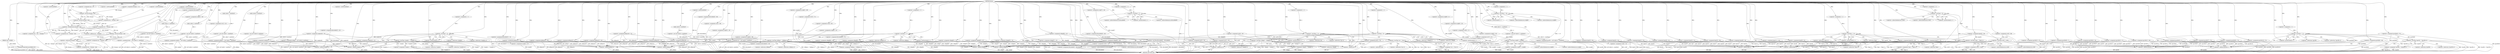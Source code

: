 digraph lhcitn {  
"3320413933268359352" [label = "(METHOD,lhcitn)" ]
"3320413933268360059" [label = "(METHOD_RETURN,void)" ]
"3320413933268359353" [label = "(PARAM,char* bwfmfx)" ]
"3320413933268359356" [label = "(<operator>.assignment,thzuejso = 21)" ]
"3320413933268359362" [label = "(<operator>.assignment,plldqoci = (int*)calloc(7, sizeof(int)))" ]
"3320413933268359364" [label = "(<operator>.cast,(int*)calloc(7, sizeof(int)))" ]
"3320413933268359366" [label = "(calloc,calloc(7, sizeof(int)))" ]
"3320413933268359368" [label = "(<operator>.sizeOf,sizeof(int))" ]
"3320413933268359373" [label = "(<operator>.assignment,xiui = 3)" ]
"3320413933268359379" [label = "(<operator>.assignment,plldqoci[0] = 23)" ]
"3320413933268359385" [label = "(<operator>.assignment,plldqoci[1] = 64)" ]
"3320413933268359390" [label = "(strncpy,strncpy(nhjvacq,bwfmfx,241))" ]
"3320413933268359394" [label = "(<operator>.assignment,zmakyts = (int*)calloc(3, sizeof(int)))" ]
"3320413933268359396" [label = "(<operator>.cast,(int*)calloc(3, sizeof(int)))" ]
"3320413933268359398" [label = "(calloc,calloc(3, sizeof(int)))" ]
"3320413933268359400" [label = "(<operator>.sizeOf,sizeof(int))" ]
"3320413933268359403" [label = "(<operator>.assignment,ubbgtjf = (int*)calloc(9, sizeof(int)))" ]
"3320413933268359405" [label = "(<operator>.cast,(int*)calloc(9, sizeof(int)))" ]
"3320413933268359407" [label = "(calloc,calloc(9, sizeof(int)))" ]
"3320413933268359409" [label = "(<operator>.sizeOf,sizeof(int))" ]
"3320413933268359411" [label = "(<operator>.assignment,xccqb[0] = 62)" ]
"3320413933268359416" [label = "(<operator>.assignment,ubbgtjf[0] = 42)" ]
"3320413933268359421" [label = "(<operator>.assignment,knjw = (int*)calloc(12, sizeof(int)))" ]
"3320413933268359423" [label = "(<operator>.cast,(int*)calloc(12, sizeof(int)))" ]
"3320413933268359425" [label = "(calloc,calloc(12, sizeof(int)))" ]
"3320413933268359427" [label = "(<operator>.sizeOf,sizeof(int))" ]
"3320413933268359429" [label = "(<operator>.assignment,zmakyts[0] = 76)" ]
"3320413933268359435" [label = "(<operator>.assignment,plldqoci[2] = 5)" ]
"3320413933268359440" [label = "(<operator>.assignment,zmakyts[1] = 1)" ]
"3320413933268359445" [label = "(<operator>.assignment,plldqoci[3] = 53)" ]
"3320413933268359450" [label = "(<operator>.assignment,kbvawkdo[0] = 46)" ]
"3320413933268359455" [label = "(<operator>.assignment,svs[0] = 88)" ]
"3320413933268359460" [label = "(<operator>.assignment,kbvawkdo[1] = 19)" ]
"3320413933268359465" [label = "(<operator>.assignment,xccqb[1] = 40)" ]
"3320413933268359470" [label = "(<operator>.assignment,svs[1] = 61)" ]
"3320413933268359475" [label = "(<operator>.assignment,knjw[0] = 38)" ]
"3320413933268359480" [label = "(<operator>.assignment,kbvawkdo[2] = 26)" ]
"3320413933268359485" [label = "(<operator>.assignment,zmakyts[2] = 22)" ]
"3320413933268359490" [label = "(<operator>.assignment,ubbgtjf[1] = 15)" ]
"3320413933268359495" [label = "(<operator>.assignment,ujv = (int*)calloc(4, sizeof(int)))" ]
"3320413933268359497" [label = "(<operator>.cast,(int*)calloc(4, sizeof(int)))" ]
"3320413933268359499" [label = "(calloc,calloc(4, sizeof(int)))" ]
"3320413933268359501" [label = "(<operator>.sizeOf,sizeof(int))" ]
"3320413933268359503" [label = "(<operator>.assignment,ubbgtjf[2] = 87)" ]
"3320413933268359510" [label = "(<operator>.assignment,i = 1)" ]
"3320413933268359513" [label = "(<operator>.lessThan,i < 3)" ]
"3320413933268359516" [label = "(<operator>.postIncrement,i++)" ]
"3320413933268359520" [label = "(<operator>.lessThan,*zmakyts < *(zmakyts+i))" ]
"3320413933268359524" [label = "(<operator>.addition,zmakyts+i)" ]
"3320413933268359528" [label = "(<operator>.assignment,*zmakyts = *(zmakyts+i))" ]
"3320413933268359532" [label = "(<operator>.addition,zmakyts+i)" ]
"3320413933268359535" [label = "(<operator>.assignment,kbvawkdo[3] = 14)" ]
"3320413933268359540" [label = "(<operator>.assignment,ubbgtjf[3] = 10)" ]
"3320413933268359545" [label = "(<operator>.assignment,xccqb[2] = 87)" ]
"3320413933268359550" [label = "(<operator>.assignment,plldqoci[4] = 13)" ]
"3320413933268359555" [label = "(<operator>.assignment,qysclfw = (int*)calloc(11, sizeof(int)))" ]
"3320413933268359557" [label = "(<operator>.cast,(int*)calloc(11, sizeof(int)))" ]
"3320413933268359559" [label = "(calloc,calloc(11, sizeof(int)))" ]
"3320413933268359561" [label = "(<operator>.sizeOf,sizeof(int))" ]
"3320413933268359563" [label = "(<operator>.assignment,nty = thzuejso / xiui)" ]
"3320413933268359565" [label = "(<operator>.division,thzuejso / xiui)" ]
"3320413933268359568" [label = "(<operator>.assignment,ujv[0] = 39)" ]
"3320413933268359573" [label = "(<operator>.assignment,qysclfw[0] = 70)" ]
"3320413933268359578" [label = "(<operator>.assignment,nty = thzuejso / xiui)" ]
"3320413933268359580" [label = "(<operator>.division,thzuejso / xiui)" ]
"3320413933268359583" [label = "(<operator>.assignment,knjw[1] = 25)" ]
"3320413933268359588" [label = "(<operator>.assignment,ujv[1] = 39)" ]
"3320413933268359593" [label = "(<operator>.assignment,knjw[2] = 82)" ]
"3320413933268359598" [label = "(<operator>.assignment,kbvawkdo[4] = 86)" ]
"3320413933268359603" [label = "(<operator>.assignment,ujv[2] = 16)" ]
"3320413933268359608" [label = "(<operator>.assignment,nty = thzuejso * xiui)" ]
"3320413933268359610" [label = "(<operator>.multiplication,thzuejso * xiui)" ]
"3320413933268359613" [label = "(<operator>.assignment,plldqoci[5] = 49)" ]
"3320413933268359618" [label = "(<operator>.assignment,svs[2] = 86)" ]
"3320413933268359623" [label = "(<operator>.assignment,xccqb[3] = 18)" ]
"3320413933268359628" [label = "(<operator>.assignment,knjw[3] = 98)" ]
"3320413933268359633" [label = "(<operator>.assignment,xccqb[4] = 98)" ]
"3320413933268359638" [label = "(<operator>.assignment,plldqoci[6] = 4)" ]
"3320413933268359643" [label = "(<operator>.assignment,kbvawkdo[5] = 85)" ]
"3320413933268359648" [label = "(<operator>.assignment,xccqb[5] = 89)" ]
"3320413933268359653" [label = "(<operator>.assignment,svs[3] = 73)" ]
"3320413933268359658" [label = "(<operator>.assignment,svs[4] = 85)" ]
"3320413933268359663" [label = "(<operator>.assignment,qysclfw[1] = 84)" ]
"3320413933268359668" [label = "(<operator>.assignment,xccqb[6] = 42)" ]
"3320413933268359673" [label = "(<operator>.assignment,ubbgtjf[4] = 25)" ]
"3320413933268359678" [label = "(<operator>.assignment,kbvawkdo[6] = 70)" ]
"3320413933268359683" [label = "(<operator>.assignment,ubbgtjf[5] = 68)" ]
"3320413933268359688" [label = "(<operator>.assignment,svs[5] = 15)" ]
"3320413933268359693" [label = "(<operator>.assignment,qysclfw[2] = 37)" ]
"3320413933268359698" [label = "(<operator>.assignment,nty = xiui + thzuejso)" ]
"3320413933268359700" [label = "(<operator>.addition,xiui + thzuejso)" ]
"3320413933268359703" [label = "(<operator>.assignment,ubbgtjf[6] = 49)" ]
"3320413933268359708" [label = "(<operator>.assignment,xccqb[7] = 44)" ]
"3320413933268359713" [label = "(<operator>.assignment,ubbgtjf[7] = 24)" ]
"3320413933268359718" [label = "(<operator>.assignment,ubbgtjf[8] = 39)" ]
"3320413933268359725" [label = "(<operator>.assignment,i = 1)" ]
"3320413933268359728" [label = "(<operator>.lessThan,i < 7)" ]
"3320413933268359731" [label = "(<operator>.postIncrement,i++)" ]
"3320413933268359735" [label = "(<operator>.lessThan,*plldqoci < *(plldqoci+i))" ]
"3320413933268359739" [label = "(<operator>.addition,plldqoci+i)" ]
"3320413933268359743" [label = "(<operator>.assignment,*plldqoci = *(plldqoci+i))" ]
"3320413933268359747" [label = "(<operator>.addition,plldqoci+i)" ]
"3320413933268359750" [label = "(<operator>.assignment,nty = thzuejso / xiui)" ]
"3320413933268359752" [label = "(<operator>.division,thzuejso / xiui)" ]
"3320413933268359755" [label = "(<operator>.assignment,ujv[3] = 78)" ]
"3320413933268359762" [label = "(<operator>.assignment,i = 1)" ]
"3320413933268359765" [label = "(<operator>.lessThan,i < 7)" ]
"3320413933268359768" [label = "(<operator>.postIncrement,i++)" ]
"3320413933268359772" [label = "(<operator>.lessThan,kbvawkdo[0] < kbvawkdo[i])" ]
"3320413933268359780" [label = "(<operator>.assignment,kbvawkdo[0] = kbvawkdo[i])" ]
"3320413933268359787" [label = "(<operator>.assignment,knjw[4] = 33)" ]
"3320413933268359792" [label = "(<operator>.assignment,nty = thzuejso - xiui)" ]
"3320413933268359794" [label = "(<operator>.subtraction,thzuejso - xiui)" ]
"3320413933268359797" [label = "(<operator>.assignment,xccqb[8] = 4)" ]
"3320413933268359802" [label = "(<operator>.assignment,xccqb[9] = 20)" ]
"3320413933268359807" [label = "(<operator>.assignment,svs[6] = 11)" ]
"3320413933268359812" [label = "(<operator>.assignment,svs[7] = 51)" ]
"3320413933268359819" [label = "(<operator>.assignment,i = 1)" ]
"3320413933268359822" [label = "(<operator>.lessThan,i < 4)" ]
"3320413933268359825" [label = "(<operator>.postIncrement,i++)" ]
"3320413933268359829" [label = "(<operator>.lessThan,*ujv < *(ujv+i))" ]
"3320413933268359833" [label = "(<operator>.addition,ujv+i)" ]
"3320413933268359837" [label = "(<operator>.assignment,*ujv = *(ujv+i))" ]
"3320413933268359841" [label = "(<operator>.addition,ujv+i)" ]
"3320413933268359844" [label = "(<operator>.assignment,svs[8] = 53)" ]
"3320413933268359851" [label = "(<operator>.assignment,i = 1)" ]
"3320413933268359854" [label = "(<operator>.lessThan,i < 9)" ]
"3320413933268359857" [label = "(<operator>.postIncrement,i++)" ]
"3320413933268359861" [label = "(<operator>.lessThan,*ubbgtjf < *(ubbgtjf+i))" ]
"3320413933268359865" [label = "(<operator>.addition,ubbgtjf+i)" ]
"3320413933268359869" [label = "(<operator>.assignment,*ubbgtjf = *(ubbgtjf+i))" ]
"3320413933268359873" [label = "(<operator>.addition,ubbgtjf+i)" ]
"3320413933268359876" [label = "(<operator>.assignment,knjw[5] = 31)" ]
"3320413933268359881" [label = "(<operator>.assignment,knjw[6] = 44)" ]
"3320413933268359886" [label = "(<operator>.assignment,knjw[7] = 53)" ]
"3320413933268359891" [label = "(<operator>.assignment,knjw[8] = 81)" ]
"3320413933268359898" [label = "(<operator>.assignment,i = 1)" ]
"3320413933268359901" [label = "(<operator>.lessThan,i < 10)" ]
"3320413933268359904" [label = "(<operator>.postIncrement,i++)" ]
"3320413933268359908" [label = "(<operator>.lessThan,xccqb[0] < xccqb[i])" ]
"3320413933268359916" [label = "(<operator>.assignment,xccqb[0] = xccqb[i])" ]
"3320413933268359923" [label = "(<operator>.assignment,knjw[9] = 61)" ]
"3320413933268359928" [label = "(<operator>.assignment,knjw[10] = 94)" ]
"3320413933268359933" [label = "(<operator>.assignment,qysclfw[3] = 1)" ]
"3320413933268359938" [label = "(<operator>.assignment,qysclfw[4] = 34)" ]
"3320413933268359943" [label = "(<operator>.assignment,qysclfw[5] = 17)" ]
"3320413933268359948" [label = "(<operator>.assignment,qysclfw[6] = 86)" ]
"3320413933268359955" [label = "(<operator>.assignment,i = 1)" ]
"3320413933268359958" [label = "(<operator>.lessThan,i < 9)" ]
"3320413933268359961" [label = "(<operator>.postIncrement,i++)" ]
"3320413933268359965" [label = "(<operator>.lessThan,svs[0] < svs[i])" ]
"3320413933268359973" [label = "(<operator>.assignment,svs[0] = svs[i])" ]
"3320413933268359980" [label = "(<operator>.assignment,knjw[11] = 44)" ]
"3320413933268359987" [label = "(<operator>.assignment,i = 1)" ]
"3320413933268359990" [label = "(<operator>.lessThan,i < 12)" ]
"3320413933268359993" [label = "(<operator>.postIncrement,i++)" ]
"3320413933268359997" [label = "(<operator>.lessThan,*knjw < *(knjw+i))" ]
"3320413933268360001" [label = "(<operator>.addition,knjw+i)" ]
"3320413933268360005" [label = "(<operator>.assignment,*knjw = *(knjw+i))" ]
"3320413933268360009" [label = "(<operator>.addition,knjw+i)" ]
"3320413933268360012" [label = "(<operator>.assignment,qysclfw[7] = 70)" ]
"3320413933268360017" [label = "(<operator>.assignment,qysclfw[8] = 7)" ]
"3320413933268360022" [label = "(<operator>.assignment,qysclfw[9] = 74)" ]
"3320413933268360027" [label = "(<operator>.assignment,qysclfw[10] = 70)" ]
"3320413933268360034" [label = "(<operator>.assignment,i = 1)" ]
"3320413933268360037" [label = "(<operator>.lessThan,i < 11)" ]
"3320413933268360040" [label = "(<operator>.postIncrement,i++)" ]
"3320413933268360044" [label = "(<operator>.lessThan,*qysclfw < *(qysclfw+i))" ]
"3320413933268360048" [label = "(<operator>.addition,qysclfw+i)" ]
"3320413933268360052" [label = "(<operator>.assignment,*qysclfw = *(qysclfw+i))" ]
"3320413933268360056" [label = "(<operator>.addition,qysclfw+i)" ]
"3320413933268359521" [label = "(<operator>.indirection,*zmakyts)" ]
"3320413933268359523" [label = "(<operator>.indirection,*(zmakyts+i))" ]
"3320413933268359529" [label = "(<operator>.indirection,*zmakyts)" ]
"3320413933268359531" [label = "(<operator>.indirection,*(zmakyts+i))" ]
"3320413933268359736" [label = "(<operator>.indirection,*plldqoci)" ]
"3320413933268359738" [label = "(<operator>.indirection,*(plldqoci+i))" ]
"3320413933268359744" [label = "(<operator>.indirection,*plldqoci)" ]
"3320413933268359746" [label = "(<operator>.indirection,*(plldqoci+i))" ]
"3320413933268359773" [label = "(<operator>.indirectIndexAccess,kbvawkdo[0])" ]
"3320413933268359776" [label = "(<operator>.indirectIndexAccess,kbvawkdo[i])" ]
"3320413933268359781" [label = "(<operator>.indirectIndexAccess,kbvawkdo[0])" ]
"3320413933268359784" [label = "(<operator>.indirectIndexAccess,kbvawkdo[i])" ]
"3320413933268359830" [label = "(<operator>.indirection,*ujv)" ]
"3320413933268359832" [label = "(<operator>.indirection,*(ujv+i))" ]
"3320413933268359838" [label = "(<operator>.indirection,*ujv)" ]
"3320413933268359840" [label = "(<operator>.indirection,*(ujv+i))" ]
"3320413933268359862" [label = "(<operator>.indirection,*ubbgtjf)" ]
"3320413933268359864" [label = "(<operator>.indirection,*(ubbgtjf+i))" ]
"3320413933268359870" [label = "(<operator>.indirection,*ubbgtjf)" ]
"3320413933268359872" [label = "(<operator>.indirection,*(ubbgtjf+i))" ]
"3320413933268359909" [label = "(<operator>.indirectIndexAccess,xccqb[0])" ]
"3320413933268359912" [label = "(<operator>.indirectIndexAccess,xccqb[i])" ]
"3320413933268359917" [label = "(<operator>.indirectIndexAccess,xccqb[0])" ]
"3320413933268359920" [label = "(<operator>.indirectIndexAccess,xccqb[i])" ]
"3320413933268359966" [label = "(<operator>.indirectIndexAccess,svs[0])" ]
"3320413933268359969" [label = "(<operator>.indirectIndexAccess,svs[i])" ]
"3320413933268359974" [label = "(<operator>.indirectIndexAccess,svs[0])" ]
"3320413933268359977" [label = "(<operator>.indirectIndexAccess,svs[i])" ]
"3320413933268359998" [label = "(<operator>.indirection,*knjw)" ]
"3320413933268360000" [label = "(<operator>.indirection,*(knjw+i))" ]
"3320413933268360006" [label = "(<operator>.indirection,*knjw)" ]
"3320413933268360008" [label = "(<operator>.indirection,*(knjw+i))" ]
"3320413933268360045" [label = "(<operator>.indirection,*qysclfw)" ]
"3320413933268360047" [label = "(<operator>.indirection,*(qysclfw+i))" ]
"3320413933268360053" [label = "(<operator>.indirection,*qysclfw)" ]
"3320413933268360055" [label = "(<operator>.indirection,*(qysclfw+i))" ]
  "3320413933268360001" -> "3320413933268360059"  [ label = "DDG: knjw"] 
  "3320413933268359780" -> "3320413933268360059"  [ label = "DDG: kbvawkdo[0]"] 
  "3320413933268360056" -> "3320413933268360059"  [ label = "DDG: qysclfw"] 
  "3320413933268359440" -> "3320413933268360059"  [ label = "DDG: zmakyts[1]"] 
  "3320413933268359362" -> "3320413933268360059"  [ label = "DDG: (int*)calloc(7, sizeof(int))"] 
  "3320413933268359555" -> "3320413933268360059"  [ label = "DDG: qysclfw"] 
  "3320413933268359965" -> "3320413933268360059"  [ label = "DDG: svs[0]"] 
  "3320413933268359405" -> "3320413933268360059"  [ label = "DDG: calloc(9, sizeof(int))"] 
  "3320413933268359583" -> "3320413933268360059"  [ label = "DDG: knjw[1]"] 
  "3320413933268359881" -> "3320413933268360059"  [ label = "DDG: knjw[6]"] 
  "3320413933268359528" -> "3320413933268360059"  [ label = "DDG: *(zmakyts+i)"] 
  "3320413933268359750" -> "3320413933268360059"  [ label = "DDG: thzuejso / xiui"] 
  "3320413933268359520" -> "3320413933268360059"  [ label = "DDG: *zmakyts"] 
  "3320413933268359608" -> "3320413933268360059"  [ label = "DDG: thzuejso * xiui"] 
  "3320413933268359916" -> "3320413933268360059"  [ label = "DDG: xccqb[0]"] 
  "3320413933268359829" -> "3320413933268360059"  [ label = "DDG: *ujv"] 
  "3320413933268359829" -> "3320413933268360059"  [ label = "DDG: *ujv < *(ujv+i)"] 
  "3320413933268359628" -> "3320413933268360059"  [ label = "DDG: knjw[3]"] 
  "3320413933268359735" -> "3320413933268360059"  [ label = "DDG: *plldqoci < *(plldqoci+i)"] 
  "3320413933268359545" -> "3320413933268360059"  [ label = "DDG: xccqb[2]"] 
  "3320413933268359465" -> "3320413933268360059"  [ label = "DDG: xccqb[1]"] 
  "3320413933268359421" -> "3320413933268360059"  [ label = "DDG: knjw"] 
  "3320413933268359844" -> "3320413933268360059"  [ label = "DDG: svs[8]"] 
  "3320413933268359643" -> "3320413933268360059"  [ label = "DDG: kbvawkdo[5]"] 
  "3320413933268359891" -> "3320413933268360059"  [ label = "DDG: knjw[8]"] 
  "3320413933268359787" -> "3320413933268360059"  [ label = "DDG: knjw[4]"] 
  "3320413933268360017" -> "3320413933268360059"  [ label = "DDG: qysclfw[8]"] 
  "3320413933268360012" -> "3320413933268360059"  [ label = "DDG: qysclfw[7]"] 
  "3320413933268359390" -> "3320413933268360059"  [ label = "DDG: bwfmfx"] 
  "3320413933268359445" -> "3320413933268360059"  [ label = "DDG: plldqoci[3]"] 
  "3320413933268360022" -> "3320413933268360059"  [ label = "DDG: qysclfw[9]"] 
  "3320413933268359973" -> "3320413933268360059"  [ label = "DDG: svs[i]"] 
  "3320413933268359435" -> "3320413933268360059"  [ label = "DDG: plldqoci[2]"] 
  "3320413933268359394" -> "3320413933268360059"  [ label = "DDG: (int*)calloc(3, sizeof(int))"] 
  "3320413933268359475" -> "3320413933268360059"  [ label = "DDG: knjw[0]"] 
  "3320413933268359837" -> "3320413933268360059"  [ label = "DDG: *ujv"] 
  "3320413933268359603" -> "3320413933268360059"  [ label = "DDG: ujv[2]"] 
  "3320413933268360005" -> "3320413933268360059"  [ label = "DDG: *(knjw+i)"] 
  "3320413933268360044" -> "3320413933268360059"  [ label = "DDG: *qysclfw"] 
  "3320413933268359747" -> "3320413933268360059"  [ label = "DDG: plldqoci"] 
  "3320413933268359390" -> "3320413933268360059"  [ label = "DDG: strncpy(nhjvacq,bwfmfx,241)"] 
  "3320413933268359735" -> "3320413933268360059"  [ label = "DDG: *(plldqoci+i)"] 
  "3320413933268359965" -> "3320413933268360059"  [ label = "DDG: svs[0] < svs[i]"] 
  "3320413933268359588" -> "3320413933268360059"  [ label = "DDG: ujv[1]"] 
  "3320413933268359997" -> "3320413933268360059"  [ label = "DDG: *(knjw+i)"] 
  "3320413933268360027" -> "3320413933268360059"  [ label = "DDG: qysclfw[10]"] 
  "3320413933268359916" -> "3320413933268360059"  [ label = "DDG: xccqb[i]"] 
  "3320413933268359416" -> "3320413933268360059"  [ label = "DDG: ubbgtjf[0]"] 
  "3320413933268359965" -> "3320413933268360059"  [ label = "DDG: svs[i]"] 
  "3320413933268359557" -> "3320413933268360059"  [ label = "DDG: calloc(11, sizeof(int))"] 
  "3320413933268359997" -> "3320413933268360059"  [ label = "DDG: *knjw < *(knjw+i)"] 
  "3320413933268360005" -> "3320413933268360059"  [ label = "DDG: *knjw"] 
  "3320413933268359403" -> "3320413933268360059"  [ label = "DDG: ubbgtjf"] 
  "3320413933268359792" -> "3320413933268360059"  [ label = "DDG: thzuejso - xiui"] 
  "3320413933268359765" -> "3320413933268360059"  [ label = "DDG: i < 7"] 
  "3320413933268359540" -> "3320413933268360059"  [ label = "DDG: ubbgtjf[3]"] 
  "3320413933268359648" -> "3320413933268360059"  [ label = "DDG: xccqb[5]"] 
  "3320413933268360052" -> "3320413933268360059"  [ label = "DDG: *qysclfw"] 
  "3320413933268359535" -> "3320413933268360059"  [ label = "DDG: kbvawkdo[3]"] 
  "3320413933268359908" -> "3320413933268360059"  [ label = "DDG: xccqb[0]"] 
  "3320413933268360048" -> "3320413933268360059"  [ label = "DDG: qysclfw"] 
  "3320413933268359958" -> "3320413933268360059"  [ label = "DDG: i < 9"] 
  "3320413933268359861" -> "3320413933268360059"  [ label = "DDG: *ubbgtjf"] 
  "3320413933268359503" -> "3320413933268360059"  [ label = "DDG: ubbgtjf[2]"] 
  "3320413933268360044" -> "3320413933268360059"  [ label = "DDG: *qysclfw < *(qysclfw+i)"] 
  "3320413933268359938" -> "3320413933268360059"  [ label = "DDG: qysclfw[4]"] 
  "3320413933268359618" -> "3320413933268360059"  [ label = "DDG: svs[2]"] 
  "3320413933268359573" -> "3320413933268360059"  [ label = "DDG: qysclfw[0]"] 
  "3320413933268359638" -> "3320413933268360059"  [ label = "DDG: plldqoci[6]"] 
  "3320413933268359480" -> "3320413933268360059"  [ label = "DDG: kbvawkdo[2]"] 
  "3320413933268359513" -> "3320413933268360059"  [ label = "DDG: i < 3"] 
  "3320413933268360009" -> "3320413933268360059"  [ label = "DDG: knjw"] 
  "3320413933268359869" -> "3320413933268360059"  [ label = "DDG: *(ubbgtjf+i)"] 
  "3320413933268359520" -> "3320413933268360059"  [ label = "DDG: *zmakyts < *(zmakyts+i)"] 
  "3320413933268359797" -> "3320413933268360059"  [ label = "DDG: xccqb[8]"] 
  "3320413933268359353" -> "3320413933268360059"  [ label = "DDG: bwfmfx"] 
  "3320413933268359394" -> "3320413933268360059"  [ label = "DDG: zmakyts"] 
  "3320413933268359948" -> "3320413933268360059"  [ label = "DDG: qysclfw[6]"] 
  "3320413933268359708" -> "3320413933268360059"  [ label = "DDG: xccqb[7]"] 
  "3320413933268359869" -> "3320413933268360059"  [ label = "DDG: *ubbgtjf"] 
  "3320413933268359623" -> "3320413933268360059"  [ label = "DDG: xccqb[3]"] 
  "3320413933268359739" -> "3320413933268360059"  [ label = "DDG: plldqoci"] 
  "3320413933268359908" -> "3320413933268360059"  [ label = "DDG: xccqb[i]"] 
  "3320413933268359688" -> "3320413933268360059"  [ label = "DDG: svs[5]"] 
  "3320413933268359379" -> "3320413933268360059"  [ label = "DDG: plldqoci[0]"] 
  "3320413933268359693" -> "3320413933268360059"  [ label = "DDG: qysclfw[2]"] 
  "3320413933268359385" -> "3320413933268360059"  [ label = "DDG: plldqoci[1]"] 
  "3320413933268359411" -> "3320413933268360059"  [ label = "DDG: xccqb[0]"] 
  "3320413933268359802" -> "3320413933268360059"  [ label = "DDG: xccqb[9]"] 
  "3320413933268359990" -> "3320413933268360059"  [ label = "DDG: i < 12"] 
  "3320413933268359794" -> "3320413933268360059"  [ label = "DDG: xiui"] 
  "3320413933268359485" -> "3320413933268360059"  [ label = "DDG: zmakyts[2]"] 
  "3320413933268359470" -> "3320413933268360059"  [ label = "DDG: svs[1]"] 
  "3320413933268360044" -> "3320413933268360059"  [ label = "DDG: *(qysclfw+i)"] 
  "3320413933268359403" -> "3320413933268360059"  [ label = "DDG: (int*)calloc(9, sizeof(int))"] 
  "3320413933268359743" -> "3320413933268360059"  [ label = "DDG: *plldqoci"] 
  "3320413933268359841" -> "3320413933268360059"  [ label = "DDG: ujv"] 
  "3320413933268359421" -> "3320413933268360059"  [ label = "DDG: (int*)calloc(12, sizeof(int))"] 
  "3320413933268359396" -> "3320413933268360059"  [ label = "DDG: calloc(3, sizeof(int))"] 
  "3320413933268359663" -> "3320413933268360059"  [ label = "DDG: qysclfw[1]"] 
  "3320413933268359933" -> "3320413933268360059"  [ label = "DDG: qysclfw[3]"] 
  "3320413933268360037" -> "3320413933268360059"  [ label = "DDG: i"] 
  "3320413933268359772" -> "3320413933268360059"  [ label = "DDG: kbvawkdo[0]"] 
  "3320413933268359735" -> "3320413933268360059"  [ label = "DDG: *plldqoci"] 
  "3320413933268359876" -> "3320413933268360059"  [ label = "DDG: knjw[5]"] 
  "3320413933268359364" -> "3320413933268360059"  [ label = "DDG: calloc(7, sizeof(int))"] 
  "3320413933268359532" -> "3320413933268360059"  [ label = "DDG: zmakyts"] 
  "3320413933268359865" -> "3320413933268360059"  [ label = "DDG: ubbgtjf"] 
  "3320413933268359683" -> "3320413933268360059"  [ label = "DDG: ubbgtjf[5]"] 
  "3320413933268359718" -> "3320413933268360059"  [ label = "DDG: ubbgtjf[8]"] 
  "3320413933268359653" -> "3320413933268360059"  [ label = "DDG: svs[3]"] 
  "3320413933268359423" -> "3320413933268360059"  [ label = "DDG: calloc(12, sizeof(int))"] 
  "3320413933268359520" -> "3320413933268360059"  [ label = "DDG: *(zmakyts+i)"] 
  "3320413933268359495" -> "3320413933268360059"  [ label = "DDG: (int*)calloc(4, sizeof(int))"] 
  "3320413933268359973" -> "3320413933268360059"  [ label = "DDG: svs[0]"] 
  "3320413933268359861" -> "3320413933268360059"  [ label = "DDG: *ubbgtjf < *(ubbgtjf+i)"] 
  "3320413933268359568" -> "3320413933268360059"  [ label = "DDG: ujv[0]"] 
  "3320413933268359668" -> "3320413933268360059"  [ label = "DDG: xccqb[6]"] 
  "3320413933268359755" -> "3320413933268360059"  [ label = "DDG: ujv[3]"] 
  "3320413933268359593" -> "3320413933268360059"  [ label = "DDG: knjw[2]"] 
  "3320413933268359743" -> "3320413933268360059"  [ label = "DDG: *(plldqoci+i)"] 
  "3320413933268359923" -> "3320413933268360059"  [ label = "DDG: knjw[9]"] 
  "3320413933268359807" -> "3320413933268360059"  [ label = "DDG: svs[6]"] 
  "3320413933268359455" -> "3320413933268360059"  [ label = "DDG: svs[0]"] 
  "3320413933268359495" -> "3320413933268360059"  [ label = "DDG: ujv"] 
  "3320413933268359928" -> "3320413933268360059"  [ label = "DDG: knjw[10]"] 
  "3320413933268359390" -> "3320413933268360059"  [ label = "DDG: nhjvacq"] 
  "3320413933268359561" -> "3320413933268360059"  [ label = "DDG: int"] 
  "3320413933268359980" -> "3320413933268360059"  [ label = "DDG: knjw[11]"] 
  "3320413933268359873" -> "3320413933268360059"  [ label = "DDG: ubbgtjf"] 
  "3320413933268359497" -> "3320413933268360059"  [ label = "DDG: calloc(4, sizeof(int))"] 
  "3320413933268359886" -> "3320413933268360059"  [ label = "DDG: knjw[7]"] 
  "3320413933268359613" -> "3320413933268360059"  [ label = "DDG: plldqoci[5]"] 
  "3320413933268359943" -> "3320413933268360059"  [ label = "DDG: qysclfw[5]"] 
  "3320413933268359703" -> "3320413933268360059"  [ label = "DDG: ubbgtjf[6]"] 
  "3320413933268359673" -> "3320413933268360059"  [ label = "DDG: ubbgtjf[4]"] 
  "3320413933268359598" -> "3320413933268360059"  [ label = "DDG: kbvawkdo[4]"] 
  "3320413933268359780" -> "3320413933268360059"  [ label = "DDG: kbvawkdo[i]"] 
  "3320413933268360052" -> "3320413933268360059"  [ label = "DDG: *(qysclfw+i)"] 
  "3320413933268359792" -> "3320413933268360059"  [ label = "DDG: nty"] 
  "3320413933268359829" -> "3320413933268360059"  [ label = "DDG: *(ujv+i)"] 
  "3320413933268359837" -> "3320413933268360059"  [ label = "DDG: *(ujv+i)"] 
  "3320413933268359450" -> "3320413933268360059"  [ label = "DDG: kbvawkdo[0]"] 
  "3320413933268359901" -> "3320413933268360059"  [ label = "DDG: i < 10"] 
  "3320413933268359772" -> "3320413933268360059"  [ label = "DDG: kbvawkdo[i]"] 
  "3320413933268359524" -> "3320413933268360059"  [ label = "DDG: zmakyts"] 
  "3320413933268359698" -> "3320413933268360059"  [ label = "DDG: xiui + thzuejso"] 
  "3320413933268359658" -> "3320413933268360059"  [ label = "DDG: svs[4]"] 
  "3320413933268359550" -> "3320413933268360059"  [ label = "DDG: plldqoci[4]"] 
  "3320413933268359833" -> "3320413933268360059"  [ label = "DDG: ujv"] 
  "3320413933268359908" -> "3320413933268360059"  [ label = "DDG: xccqb[0] < xccqb[i]"] 
  "3320413933268359490" -> "3320413933268360059"  [ label = "DDG: ubbgtjf[1]"] 
  "3320413933268359822" -> "3320413933268360059"  [ label = "DDG: i < 4"] 
  "3320413933268359794" -> "3320413933268360059"  [ label = "DDG: thzuejso"] 
  "3320413933268360037" -> "3320413933268360059"  [ label = "DDG: i < 11"] 
  "3320413933268359997" -> "3320413933268360059"  [ label = "DDG: *knjw"] 
  "3320413933268359362" -> "3320413933268360059"  [ label = "DDG: plldqoci"] 
  "3320413933268359678" -> "3320413933268360059"  [ label = "DDG: kbvawkdo[6]"] 
  "3320413933268359528" -> "3320413933268360059"  [ label = "DDG: *zmakyts"] 
  "3320413933268359772" -> "3320413933268360059"  [ label = "DDG: kbvawkdo[0] < kbvawkdo[i]"] 
  "3320413933268359555" -> "3320413933268360059"  [ label = "DDG: (int*)calloc(11, sizeof(int))"] 
  "3320413933268359713" -> "3320413933268360059"  [ label = "DDG: ubbgtjf[7]"] 
  "3320413933268359460" -> "3320413933268360059"  [ label = "DDG: kbvawkdo[1]"] 
  "3320413933268359429" -> "3320413933268360059"  [ label = "DDG: zmakyts[0]"] 
  "3320413933268359633" -> "3320413933268360059"  [ label = "DDG: xccqb[4]"] 
  "3320413933268359861" -> "3320413933268360059"  [ label = "DDG: *(ubbgtjf+i)"] 
  "3320413933268359812" -> "3320413933268360059"  [ label = "DDG: svs[7]"] 
  "3320413933268359352" -> "3320413933268359353"  [ label = "DDG: "] 
  "3320413933268359352" -> "3320413933268359356"  [ label = "DDG: "] 
  "3320413933268359364" -> "3320413933268359362"  [ label = "DDG: calloc(7, sizeof(int))"] 
  "3320413933268359352" -> "3320413933268359362"  [ label = "DDG: "] 
  "3320413933268359366" -> "3320413933268359364"  [ label = "DDG: 7"] 
  "3320413933268359352" -> "3320413933268359366"  [ label = "DDG: "] 
  "3320413933268359352" -> "3320413933268359368"  [ label = "DDG: "] 
  "3320413933268359352" -> "3320413933268359373"  [ label = "DDG: "] 
  "3320413933268359352" -> "3320413933268359379"  [ label = "DDG: "] 
  "3320413933268359352" -> "3320413933268359385"  [ label = "DDG: "] 
  "3320413933268359352" -> "3320413933268359390"  [ label = "DDG: "] 
  "3320413933268359353" -> "3320413933268359390"  [ label = "DDG: bwfmfx"] 
  "3320413933268359396" -> "3320413933268359394"  [ label = "DDG: calloc(3, sizeof(int))"] 
  "3320413933268359352" -> "3320413933268359394"  [ label = "DDG: "] 
  "3320413933268359398" -> "3320413933268359396"  [ label = "DDG: 3"] 
  "3320413933268359352" -> "3320413933268359398"  [ label = "DDG: "] 
  "3320413933268359352" -> "3320413933268359400"  [ label = "DDG: "] 
  "3320413933268359405" -> "3320413933268359403"  [ label = "DDG: calloc(9, sizeof(int))"] 
  "3320413933268359352" -> "3320413933268359403"  [ label = "DDG: "] 
  "3320413933268359407" -> "3320413933268359405"  [ label = "DDG: 9"] 
  "3320413933268359352" -> "3320413933268359407"  [ label = "DDG: "] 
  "3320413933268359352" -> "3320413933268359409"  [ label = "DDG: "] 
  "3320413933268359352" -> "3320413933268359411"  [ label = "DDG: "] 
  "3320413933268359352" -> "3320413933268359416"  [ label = "DDG: "] 
  "3320413933268359423" -> "3320413933268359421"  [ label = "DDG: calloc(12, sizeof(int))"] 
  "3320413933268359352" -> "3320413933268359421"  [ label = "DDG: "] 
  "3320413933268359425" -> "3320413933268359423"  [ label = "DDG: 12"] 
  "3320413933268359352" -> "3320413933268359425"  [ label = "DDG: "] 
  "3320413933268359352" -> "3320413933268359427"  [ label = "DDG: "] 
  "3320413933268359352" -> "3320413933268359429"  [ label = "DDG: "] 
  "3320413933268359352" -> "3320413933268359435"  [ label = "DDG: "] 
  "3320413933268359352" -> "3320413933268359440"  [ label = "DDG: "] 
  "3320413933268359352" -> "3320413933268359445"  [ label = "DDG: "] 
  "3320413933268359352" -> "3320413933268359450"  [ label = "DDG: "] 
  "3320413933268359352" -> "3320413933268359455"  [ label = "DDG: "] 
  "3320413933268359352" -> "3320413933268359460"  [ label = "DDG: "] 
  "3320413933268359352" -> "3320413933268359465"  [ label = "DDG: "] 
  "3320413933268359352" -> "3320413933268359470"  [ label = "DDG: "] 
  "3320413933268359352" -> "3320413933268359475"  [ label = "DDG: "] 
  "3320413933268359352" -> "3320413933268359480"  [ label = "DDG: "] 
  "3320413933268359352" -> "3320413933268359485"  [ label = "DDG: "] 
  "3320413933268359352" -> "3320413933268359490"  [ label = "DDG: "] 
  "3320413933268359497" -> "3320413933268359495"  [ label = "DDG: calloc(4, sizeof(int))"] 
  "3320413933268359352" -> "3320413933268359495"  [ label = "DDG: "] 
  "3320413933268359499" -> "3320413933268359497"  [ label = "DDG: 4"] 
  "3320413933268359352" -> "3320413933268359499"  [ label = "DDG: "] 
  "3320413933268359352" -> "3320413933268359501"  [ label = "DDG: "] 
  "3320413933268359352" -> "3320413933268359503"  [ label = "DDG: "] 
  "3320413933268359352" -> "3320413933268359510"  [ label = "DDG: "] 
  "3320413933268359516" -> "3320413933268359513"  [ label = "DDG: i"] 
  "3320413933268359510" -> "3320413933268359513"  [ label = "DDG: i"] 
  "3320413933268359352" -> "3320413933268359513"  [ label = "DDG: "] 
  "3320413933268359352" -> "3320413933268359516"  [ label = "DDG: "] 
  "3320413933268359513" -> "3320413933268359516"  [ label = "DDG: i"] 
  "3320413933268359528" -> "3320413933268359520"  [ label = "DDG: *zmakyts"] 
  "3320413933268359429" -> "3320413933268359520"  [ label = "DDG: zmakyts[0]"] 
  "3320413933268359440" -> "3320413933268359524"  [ label = "DDG: zmakyts[1]"] 
  "3320413933268359394" -> "3320413933268359524"  [ label = "DDG: zmakyts"] 
  "3320413933268359485" -> "3320413933268359524"  [ label = "DDG: zmakyts[2]"] 
  "3320413933268359429" -> "3320413933268359524"  [ label = "DDG: zmakyts[0]"] 
  "3320413933268359352" -> "3320413933268359524"  [ label = "DDG: "] 
  "3320413933268359513" -> "3320413933268359524"  [ label = "DDG: i"] 
  "3320413933268359520" -> "3320413933268359528"  [ label = "DDG: *(zmakyts+i)"] 
  "3320413933268359440" -> "3320413933268359532"  [ label = "DDG: zmakyts[1]"] 
  "3320413933268359485" -> "3320413933268359532"  [ label = "DDG: zmakyts[2]"] 
  "3320413933268359429" -> "3320413933268359532"  [ label = "DDG: zmakyts[0]"] 
  "3320413933268359352" -> "3320413933268359532"  [ label = "DDG: "] 
  "3320413933268359394" -> "3320413933268359532"  [ label = "DDG: zmakyts"] 
  "3320413933268359513" -> "3320413933268359532"  [ label = "DDG: i"] 
  "3320413933268359352" -> "3320413933268359535"  [ label = "DDG: "] 
  "3320413933268359352" -> "3320413933268359540"  [ label = "DDG: "] 
  "3320413933268359352" -> "3320413933268359545"  [ label = "DDG: "] 
  "3320413933268359352" -> "3320413933268359550"  [ label = "DDG: "] 
  "3320413933268359557" -> "3320413933268359555"  [ label = "DDG: calloc(11, sizeof(int))"] 
  "3320413933268359352" -> "3320413933268359555"  [ label = "DDG: "] 
  "3320413933268359559" -> "3320413933268359557"  [ label = "DDG: 11"] 
  "3320413933268359352" -> "3320413933268359559"  [ label = "DDG: "] 
  "3320413933268359352" -> "3320413933268359561"  [ label = "DDG: "] 
  "3320413933268359565" -> "3320413933268359563"  [ label = "DDG: thzuejso"] 
  "3320413933268359565" -> "3320413933268359563"  [ label = "DDG: xiui"] 
  "3320413933268359352" -> "3320413933268359563"  [ label = "DDG: "] 
  "3320413933268359356" -> "3320413933268359565"  [ label = "DDG: thzuejso"] 
  "3320413933268359352" -> "3320413933268359565"  [ label = "DDG: "] 
  "3320413933268359373" -> "3320413933268359565"  [ label = "DDG: xiui"] 
  "3320413933268359352" -> "3320413933268359568"  [ label = "DDG: "] 
  "3320413933268359352" -> "3320413933268359573"  [ label = "DDG: "] 
  "3320413933268359580" -> "3320413933268359578"  [ label = "DDG: thzuejso"] 
  "3320413933268359580" -> "3320413933268359578"  [ label = "DDG: xiui"] 
  "3320413933268359352" -> "3320413933268359578"  [ label = "DDG: "] 
  "3320413933268359565" -> "3320413933268359580"  [ label = "DDG: thzuejso"] 
  "3320413933268359352" -> "3320413933268359580"  [ label = "DDG: "] 
  "3320413933268359565" -> "3320413933268359580"  [ label = "DDG: xiui"] 
  "3320413933268359352" -> "3320413933268359583"  [ label = "DDG: "] 
  "3320413933268359352" -> "3320413933268359588"  [ label = "DDG: "] 
  "3320413933268359352" -> "3320413933268359593"  [ label = "DDG: "] 
  "3320413933268359352" -> "3320413933268359598"  [ label = "DDG: "] 
  "3320413933268359352" -> "3320413933268359603"  [ label = "DDG: "] 
  "3320413933268359610" -> "3320413933268359608"  [ label = "DDG: thzuejso"] 
  "3320413933268359610" -> "3320413933268359608"  [ label = "DDG: xiui"] 
  "3320413933268359352" -> "3320413933268359608"  [ label = "DDG: "] 
  "3320413933268359580" -> "3320413933268359610"  [ label = "DDG: thzuejso"] 
  "3320413933268359352" -> "3320413933268359610"  [ label = "DDG: "] 
  "3320413933268359580" -> "3320413933268359610"  [ label = "DDG: xiui"] 
  "3320413933268359352" -> "3320413933268359613"  [ label = "DDG: "] 
  "3320413933268359352" -> "3320413933268359618"  [ label = "DDG: "] 
  "3320413933268359352" -> "3320413933268359623"  [ label = "DDG: "] 
  "3320413933268359352" -> "3320413933268359628"  [ label = "DDG: "] 
  "3320413933268359352" -> "3320413933268359633"  [ label = "DDG: "] 
  "3320413933268359352" -> "3320413933268359638"  [ label = "DDG: "] 
  "3320413933268359352" -> "3320413933268359643"  [ label = "DDG: "] 
  "3320413933268359352" -> "3320413933268359648"  [ label = "DDG: "] 
  "3320413933268359352" -> "3320413933268359653"  [ label = "DDG: "] 
  "3320413933268359352" -> "3320413933268359658"  [ label = "DDG: "] 
  "3320413933268359352" -> "3320413933268359663"  [ label = "DDG: "] 
  "3320413933268359352" -> "3320413933268359668"  [ label = "DDG: "] 
  "3320413933268359352" -> "3320413933268359673"  [ label = "DDG: "] 
  "3320413933268359352" -> "3320413933268359678"  [ label = "DDG: "] 
  "3320413933268359352" -> "3320413933268359683"  [ label = "DDG: "] 
  "3320413933268359352" -> "3320413933268359688"  [ label = "DDG: "] 
  "3320413933268359352" -> "3320413933268359693"  [ label = "DDG: "] 
  "3320413933268359610" -> "3320413933268359698"  [ label = "DDG: xiui"] 
  "3320413933268359352" -> "3320413933268359698"  [ label = "DDG: "] 
  "3320413933268359610" -> "3320413933268359698"  [ label = "DDG: thzuejso"] 
  "3320413933268359610" -> "3320413933268359700"  [ label = "DDG: xiui"] 
  "3320413933268359352" -> "3320413933268359700"  [ label = "DDG: "] 
  "3320413933268359610" -> "3320413933268359700"  [ label = "DDG: thzuejso"] 
  "3320413933268359352" -> "3320413933268359703"  [ label = "DDG: "] 
  "3320413933268359352" -> "3320413933268359708"  [ label = "DDG: "] 
  "3320413933268359352" -> "3320413933268359713"  [ label = "DDG: "] 
  "3320413933268359352" -> "3320413933268359718"  [ label = "DDG: "] 
  "3320413933268359352" -> "3320413933268359725"  [ label = "DDG: "] 
  "3320413933268359725" -> "3320413933268359728"  [ label = "DDG: i"] 
  "3320413933268359731" -> "3320413933268359728"  [ label = "DDG: i"] 
  "3320413933268359352" -> "3320413933268359728"  [ label = "DDG: "] 
  "3320413933268359352" -> "3320413933268359731"  [ label = "DDG: "] 
  "3320413933268359728" -> "3320413933268359731"  [ label = "DDG: i"] 
  "3320413933268359379" -> "3320413933268359735"  [ label = "DDG: plldqoci[0]"] 
  "3320413933268359743" -> "3320413933268359735"  [ label = "DDG: *plldqoci"] 
  "3320413933268359445" -> "3320413933268359739"  [ label = "DDG: plldqoci[3]"] 
  "3320413933268359435" -> "3320413933268359739"  [ label = "DDG: plldqoci[2]"] 
  "3320413933268359638" -> "3320413933268359739"  [ label = "DDG: plldqoci[6]"] 
  "3320413933268359613" -> "3320413933268359739"  [ label = "DDG: plldqoci[5]"] 
  "3320413933268359550" -> "3320413933268359739"  [ label = "DDG: plldqoci[4]"] 
  "3320413933268359362" -> "3320413933268359739"  [ label = "DDG: plldqoci"] 
  "3320413933268359379" -> "3320413933268359739"  [ label = "DDG: plldqoci[0]"] 
  "3320413933268359385" -> "3320413933268359739"  [ label = "DDG: plldqoci[1]"] 
  "3320413933268359352" -> "3320413933268359739"  [ label = "DDG: "] 
  "3320413933268359728" -> "3320413933268359739"  [ label = "DDG: i"] 
  "3320413933268359735" -> "3320413933268359743"  [ label = "DDG: *(plldqoci+i)"] 
  "3320413933268359445" -> "3320413933268359747"  [ label = "DDG: plldqoci[3]"] 
  "3320413933268359435" -> "3320413933268359747"  [ label = "DDG: plldqoci[2]"] 
  "3320413933268359638" -> "3320413933268359747"  [ label = "DDG: plldqoci[6]"] 
  "3320413933268359613" -> "3320413933268359747"  [ label = "DDG: plldqoci[5]"] 
  "3320413933268359550" -> "3320413933268359747"  [ label = "DDG: plldqoci[4]"] 
  "3320413933268359379" -> "3320413933268359747"  [ label = "DDG: plldqoci[0]"] 
  "3320413933268359385" -> "3320413933268359747"  [ label = "DDG: plldqoci[1]"] 
  "3320413933268359352" -> "3320413933268359747"  [ label = "DDG: "] 
  "3320413933268359362" -> "3320413933268359747"  [ label = "DDG: plldqoci"] 
  "3320413933268359728" -> "3320413933268359747"  [ label = "DDG: i"] 
  "3320413933268359752" -> "3320413933268359750"  [ label = "DDG: thzuejso"] 
  "3320413933268359752" -> "3320413933268359750"  [ label = "DDG: xiui"] 
  "3320413933268359352" -> "3320413933268359750"  [ label = "DDG: "] 
  "3320413933268359352" -> "3320413933268359752"  [ label = "DDG: "] 
  "3320413933268359610" -> "3320413933268359752"  [ label = "DDG: thzuejso"] 
  "3320413933268359610" -> "3320413933268359752"  [ label = "DDG: xiui"] 
  "3320413933268359352" -> "3320413933268359755"  [ label = "DDG: "] 
  "3320413933268359352" -> "3320413933268359762"  [ label = "DDG: "] 
  "3320413933268359768" -> "3320413933268359765"  [ label = "DDG: i"] 
  "3320413933268359762" -> "3320413933268359765"  [ label = "DDG: i"] 
  "3320413933268359352" -> "3320413933268359765"  [ label = "DDG: "] 
  "3320413933268359765" -> "3320413933268359768"  [ label = "DDG: i"] 
  "3320413933268359352" -> "3320413933268359768"  [ label = "DDG: "] 
  "3320413933268359780" -> "3320413933268359772"  [ label = "DDG: kbvawkdo[0]"] 
  "3320413933268359450" -> "3320413933268359772"  [ label = "DDG: kbvawkdo[0]"] 
  "3320413933268359772" -> "3320413933268359780"  [ label = "DDG: kbvawkdo[i]"] 
  "3320413933268359352" -> "3320413933268359787"  [ label = "DDG: "] 
  "3320413933268359794" -> "3320413933268359792"  [ label = "DDG: thzuejso"] 
  "3320413933268359794" -> "3320413933268359792"  [ label = "DDG: xiui"] 
  "3320413933268359352" -> "3320413933268359792"  [ label = "DDG: "] 
  "3320413933268359752" -> "3320413933268359794"  [ label = "DDG: thzuejso"] 
  "3320413933268359352" -> "3320413933268359794"  [ label = "DDG: "] 
  "3320413933268359752" -> "3320413933268359794"  [ label = "DDG: xiui"] 
  "3320413933268359352" -> "3320413933268359797"  [ label = "DDG: "] 
  "3320413933268359352" -> "3320413933268359802"  [ label = "DDG: "] 
  "3320413933268359352" -> "3320413933268359807"  [ label = "DDG: "] 
  "3320413933268359352" -> "3320413933268359812"  [ label = "DDG: "] 
  "3320413933268359352" -> "3320413933268359819"  [ label = "DDG: "] 
  "3320413933268359825" -> "3320413933268359822"  [ label = "DDG: i"] 
  "3320413933268359819" -> "3320413933268359822"  [ label = "DDG: i"] 
  "3320413933268359352" -> "3320413933268359822"  [ label = "DDG: "] 
  "3320413933268359352" -> "3320413933268359825"  [ label = "DDG: "] 
  "3320413933268359822" -> "3320413933268359825"  [ label = "DDG: i"] 
  "3320413933268359837" -> "3320413933268359829"  [ label = "DDG: *ujv"] 
  "3320413933268359568" -> "3320413933268359829"  [ label = "DDG: ujv[0]"] 
  "3320413933268359603" -> "3320413933268359833"  [ label = "DDG: ujv[2]"] 
  "3320413933268359588" -> "3320413933268359833"  [ label = "DDG: ujv[1]"] 
  "3320413933268359495" -> "3320413933268359833"  [ label = "DDG: ujv"] 
  "3320413933268359568" -> "3320413933268359833"  [ label = "DDG: ujv[0]"] 
  "3320413933268359755" -> "3320413933268359833"  [ label = "DDG: ujv[3]"] 
  "3320413933268359352" -> "3320413933268359833"  [ label = "DDG: "] 
  "3320413933268359822" -> "3320413933268359833"  [ label = "DDG: i"] 
  "3320413933268359829" -> "3320413933268359837"  [ label = "DDG: *(ujv+i)"] 
  "3320413933268359603" -> "3320413933268359841"  [ label = "DDG: ujv[2]"] 
  "3320413933268359588" -> "3320413933268359841"  [ label = "DDG: ujv[1]"] 
  "3320413933268359568" -> "3320413933268359841"  [ label = "DDG: ujv[0]"] 
  "3320413933268359755" -> "3320413933268359841"  [ label = "DDG: ujv[3]"] 
  "3320413933268359352" -> "3320413933268359841"  [ label = "DDG: "] 
  "3320413933268359495" -> "3320413933268359841"  [ label = "DDG: ujv"] 
  "3320413933268359822" -> "3320413933268359841"  [ label = "DDG: i"] 
  "3320413933268359352" -> "3320413933268359844"  [ label = "DDG: "] 
  "3320413933268359352" -> "3320413933268359851"  [ label = "DDG: "] 
  "3320413933268359857" -> "3320413933268359854"  [ label = "DDG: i"] 
  "3320413933268359851" -> "3320413933268359854"  [ label = "DDG: i"] 
  "3320413933268359352" -> "3320413933268359854"  [ label = "DDG: "] 
  "3320413933268359352" -> "3320413933268359857"  [ label = "DDG: "] 
  "3320413933268359854" -> "3320413933268359857"  [ label = "DDG: i"] 
  "3320413933268359416" -> "3320413933268359861"  [ label = "DDG: ubbgtjf[0]"] 
  "3320413933268359869" -> "3320413933268359861"  [ label = "DDG: *ubbgtjf"] 
  "3320413933268359416" -> "3320413933268359865"  [ label = "DDG: ubbgtjf[0]"] 
  "3320413933268359503" -> "3320413933268359865"  [ label = "DDG: ubbgtjf[2]"] 
  "3320413933268359490" -> "3320413933268359865"  [ label = "DDG: ubbgtjf[1]"] 
  "3320413933268359713" -> "3320413933268359865"  [ label = "DDG: ubbgtjf[7]"] 
  "3320413933268359403" -> "3320413933268359865"  [ label = "DDG: ubbgtjf"] 
  "3320413933268359540" -> "3320413933268359865"  [ label = "DDG: ubbgtjf[3]"] 
  "3320413933268359683" -> "3320413933268359865"  [ label = "DDG: ubbgtjf[5]"] 
  "3320413933268359718" -> "3320413933268359865"  [ label = "DDG: ubbgtjf[8]"] 
  "3320413933268359703" -> "3320413933268359865"  [ label = "DDG: ubbgtjf[6]"] 
  "3320413933268359673" -> "3320413933268359865"  [ label = "DDG: ubbgtjf[4]"] 
  "3320413933268359352" -> "3320413933268359865"  [ label = "DDG: "] 
  "3320413933268359854" -> "3320413933268359865"  [ label = "DDG: i"] 
  "3320413933268359861" -> "3320413933268359869"  [ label = "DDG: *(ubbgtjf+i)"] 
  "3320413933268359416" -> "3320413933268359873"  [ label = "DDG: ubbgtjf[0]"] 
  "3320413933268359540" -> "3320413933268359873"  [ label = "DDG: ubbgtjf[3]"] 
  "3320413933268359503" -> "3320413933268359873"  [ label = "DDG: ubbgtjf[2]"] 
  "3320413933268359490" -> "3320413933268359873"  [ label = "DDG: ubbgtjf[1]"] 
  "3320413933268359713" -> "3320413933268359873"  [ label = "DDG: ubbgtjf[7]"] 
  "3320413933268359683" -> "3320413933268359873"  [ label = "DDG: ubbgtjf[5]"] 
  "3320413933268359718" -> "3320413933268359873"  [ label = "DDG: ubbgtjf[8]"] 
  "3320413933268359703" -> "3320413933268359873"  [ label = "DDG: ubbgtjf[6]"] 
  "3320413933268359673" -> "3320413933268359873"  [ label = "DDG: ubbgtjf[4]"] 
  "3320413933268359352" -> "3320413933268359873"  [ label = "DDG: "] 
  "3320413933268359403" -> "3320413933268359873"  [ label = "DDG: ubbgtjf"] 
  "3320413933268359854" -> "3320413933268359873"  [ label = "DDG: i"] 
  "3320413933268359352" -> "3320413933268359876"  [ label = "DDG: "] 
  "3320413933268359352" -> "3320413933268359881"  [ label = "DDG: "] 
  "3320413933268359352" -> "3320413933268359886"  [ label = "DDG: "] 
  "3320413933268359352" -> "3320413933268359891"  [ label = "DDG: "] 
  "3320413933268359352" -> "3320413933268359898"  [ label = "DDG: "] 
  "3320413933268359898" -> "3320413933268359901"  [ label = "DDG: i"] 
  "3320413933268359904" -> "3320413933268359901"  [ label = "DDG: i"] 
  "3320413933268359352" -> "3320413933268359901"  [ label = "DDG: "] 
  "3320413933268359901" -> "3320413933268359904"  [ label = "DDG: i"] 
  "3320413933268359352" -> "3320413933268359904"  [ label = "DDG: "] 
  "3320413933268359916" -> "3320413933268359908"  [ label = "DDG: xccqb[0]"] 
  "3320413933268359411" -> "3320413933268359908"  [ label = "DDG: xccqb[0]"] 
  "3320413933268359908" -> "3320413933268359916"  [ label = "DDG: xccqb[i]"] 
  "3320413933268359352" -> "3320413933268359923"  [ label = "DDG: "] 
  "3320413933268359352" -> "3320413933268359928"  [ label = "DDG: "] 
  "3320413933268359352" -> "3320413933268359933"  [ label = "DDG: "] 
  "3320413933268359352" -> "3320413933268359938"  [ label = "DDG: "] 
  "3320413933268359352" -> "3320413933268359943"  [ label = "DDG: "] 
  "3320413933268359352" -> "3320413933268359948"  [ label = "DDG: "] 
  "3320413933268359352" -> "3320413933268359955"  [ label = "DDG: "] 
  "3320413933268359955" -> "3320413933268359958"  [ label = "DDG: i"] 
  "3320413933268359961" -> "3320413933268359958"  [ label = "DDG: i"] 
  "3320413933268359352" -> "3320413933268359958"  [ label = "DDG: "] 
  "3320413933268359958" -> "3320413933268359961"  [ label = "DDG: i"] 
  "3320413933268359352" -> "3320413933268359961"  [ label = "DDG: "] 
  "3320413933268359973" -> "3320413933268359965"  [ label = "DDG: svs[0]"] 
  "3320413933268359455" -> "3320413933268359965"  [ label = "DDG: svs[0]"] 
  "3320413933268359965" -> "3320413933268359973"  [ label = "DDG: svs[i]"] 
  "3320413933268359352" -> "3320413933268359980"  [ label = "DDG: "] 
  "3320413933268359352" -> "3320413933268359987"  [ label = "DDG: "] 
  "3320413933268359993" -> "3320413933268359990"  [ label = "DDG: i"] 
  "3320413933268359987" -> "3320413933268359990"  [ label = "DDG: i"] 
  "3320413933268359352" -> "3320413933268359990"  [ label = "DDG: "] 
  "3320413933268359352" -> "3320413933268359993"  [ label = "DDG: "] 
  "3320413933268359990" -> "3320413933268359993"  [ label = "DDG: i"] 
  "3320413933268359475" -> "3320413933268359997"  [ label = "DDG: knjw[0]"] 
  "3320413933268360005" -> "3320413933268359997"  [ label = "DDG: *knjw"] 
  "3320413933268359475" -> "3320413933268360001"  [ label = "DDG: knjw[0]"] 
  "3320413933268359876" -> "3320413933268360001"  [ label = "DDG: knjw[5]"] 
  "3320413933268359593" -> "3320413933268360001"  [ label = "DDG: knjw[2]"] 
  "3320413933268359923" -> "3320413933268360001"  [ label = "DDG: knjw[9]"] 
  "3320413933268359583" -> "3320413933268360001"  [ label = "DDG: knjw[1]"] 
  "3320413933268359881" -> "3320413933268360001"  [ label = "DDG: knjw[6]"] 
  "3320413933268359628" -> "3320413933268360001"  [ label = "DDG: knjw[3]"] 
  "3320413933268359421" -> "3320413933268360001"  [ label = "DDG: knjw"] 
  "3320413933268359891" -> "3320413933268360001"  [ label = "DDG: knjw[8]"] 
  "3320413933268359787" -> "3320413933268360001"  [ label = "DDG: knjw[4]"] 
  "3320413933268359928" -> "3320413933268360001"  [ label = "DDG: knjw[10]"] 
  "3320413933268359886" -> "3320413933268360001"  [ label = "DDG: knjw[7]"] 
  "3320413933268359980" -> "3320413933268360001"  [ label = "DDG: knjw[11]"] 
  "3320413933268359352" -> "3320413933268360001"  [ label = "DDG: "] 
  "3320413933268359990" -> "3320413933268360001"  [ label = "DDG: i"] 
  "3320413933268359997" -> "3320413933268360005"  [ label = "DDG: *(knjw+i)"] 
  "3320413933268359628" -> "3320413933268360009"  [ label = "DDG: knjw[3]"] 
  "3320413933268359475" -> "3320413933268360009"  [ label = "DDG: knjw[0]"] 
  "3320413933268359876" -> "3320413933268360009"  [ label = "DDG: knjw[5]"] 
  "3320413933268359593" -> "3320413933268360009"  [ label = "DDG: knjw[2]"] 
  "3320413933268359923" -> "3320413933268360009"  [ label = "DDG: knjw[9]"] 
  "3320413933268359583" -> "3320413933268360009"  [ label = "DDG: knjw[1]"] 
  "3320413933268359881" -> "3320413933268360009"  [ label = "DDG: knjw[6]"] 
  "3320413933268359891" -> "3320413933268360009"  [ label = "DDG: knjw[8]"] 
  "3320413933268359787" -> "3320413933268360009"  [ label = "DDG: knjw[4]"] 
  "3320413933268359928" -> "3320413933268360009"  [ label = "DDG: knjw[10]"] 
  "3320413933268359886" -> "3320413933268360009"  [ label = "DDG: knjw[7]"] 
  "3320413933268359980" -> "3320413933268360009"  [ label = "DDG: knjw[11]"] 
  "3320413933268359352" -> "3320413933268360009"  [ label = "DDG: "] 
  "3320413933268359990" -> "3320413933268360009"  [ label = "DDG: i"] 
  "3320413933268359352" -> "3320413933268360012"  [ label = "DDG: "] 
  "3320413933268359352" -> "3320413933268360017"  [ label = "DDG: "] 
  "3320413933268359352" -> "3320413933268360022"  [ label = "DDG: "] 
  "3320413933268359352" -> "3320413933268360027"  [ label = "DDG: "] 
  "3320413933268359352" -> "3320413933268360034"  [ label = "DDG: "] 
  "3320413933268360040" -> "3320413933268360037"  [ label = "DDG: i"] 
  "3320413933268360034" -> "3320413933268360037"  [ label = "DDG: i"] 
  "3320413933268359352" -> "3320413933268360037"  [ label = "DDG: "] 
  "3320413933268359352" -> "3320413933268360040"  [ label = "DDG: "] 
  "3320413933268360037" -> "3320413933268360040"  [ label = "DDG: i"] 
  "3320413933268360052" -> "3320413933268360044"  [ label = "DDG: *qysclfw"] 
  "3320413933268359573" -> "3320413933268360044"  [ label = "DDG: qysclfw[0]"] 
  "3320413933268359555" -> "3320413933268360048"  [ label = "DDG: qysclfw"] 
  "3320413933268360027" -> "3320413933268360048"  [ label = "DDG: qysclfw[10]"] 
  "3320413933268359948" -> "3320413933268360048"  [ label = "DDG: qysclfw[6]"] 
  "3320413933268359693" -> "3320413933268360048"  [ label = "DDG: qysclfw[2]"] 
  "3320413933268359663" -> "3320413933268360048"  [ label = "DDG: qysclfw[1]"] 
  "3320413933268359933" -> "3320413933268360048"  [ label = "DDG: qysclfw[3]"] 
  "3320413933268359943" -> "3320413933268360048"  [ label = "DDG: qysclfw[5]"] 
  "3320413933268360017" -> "3320413933268360048"  [ label = "DDG: qysclfw[8]"] 
  "3320413933268360012" -> "3320413933268360048"  [ label = "DDG: qysclfw[7]"] 
  "3320413933268360022" -> "3320413933268360048"  [ label = "DDG: qysclfw[9]"] 
  "3320413933268359573" -> "3320413933268360048"  [ label = "DDG: qysclfw[0]"] 
  "3320413933268359938" -> "3320413933268360048"  [ label = "DDG: qysclfw[4]"] 
  "3320413933268359352" -> "3320413933268360048"  [ label = "DDG: "] 
  "3320413933268360037" -> "3320413933268360048"  [ label = "DDG: i"] 
  "3320413933268360044" -> "3320413933268360052"  [ label = "DDG: *(qysclfw+i)"] 
  "3320413933268360027" -> "3320413933268360056"  [ label = "DDG: qysclfw[10]"] 
  "3320413933268359948" -> "3320413933268360056"  [ label = "DDG: qysclfw[6]"] 
  "3320413933268359693" -> "3320413933268360056"  [ label = "DDG: qysclfw[2]"] 
  "3320413933268359663" -> "3320413933268360056"  [ label = "DDG: qysclfw[1]"] 
  "3320413933268359933" -> "3320413933268360056"  [ label = "DDG: qysclfw[3]"] 
  "3320413933268359943" -> "3320413933268360056"  [ label = "DDG: qysclfw[5]"] 
  "3320413933268360017" -> "3320413933268360056"  [ label = "DDG: qysclfw[8]"] 
  "3320413933268360012" -> "3320413933268360056"  [ label = "DDG: qysclfw[7]"] 
  "3320413933268360022" -> "3320413933268360056"  [ label = "DDG: qysclfw[9]"] 
  "3320413933268359573" -> "3320413933268360056"  [ label = "DDG: qysclfw[0]"] 
  "3320413933268359938" -> "3320413933268360056"  [ label = "DDG: qysclfw[4]"] 
  "3320413933268359352" -> "3320413933268360056"  [ label = "DDG: "] 
  "3320413933268359555" -> "3320413933268360056"  [ label = "DDG: qysclfw"] 
  "3320413933268360037" -> "3320413933268360056"  [ label = "DDG: i"] 
  "3320413933268359513" -> "3320413933268359523"  [ label = "CDG: "] 
  "3320413933268359513" -> "3320413933268359520"  [ label = "CDG: "] 
  "3320413933268359513" -> "3320413933268359524"  [ label = "CDG: "] 
  "3320413933268359513" -> "3320413933268359521"  [ label = "CDG: "] 
  "3320413933268359513" -> "3320413933268359513"  [ label = "CDG: "] 
  "3320413933268359513" -> "3320413933268359516"  [ label = "CDG: "] 
  "3320413933268359520" -> "3320413933268359529"  [ label = "CDG: "] 
  "3320413933268359520" -> "3320413933268359531"  [ label = "CDG: "] 
  "3320413933268359520" -> "3320413933268359528"  [ label = "CDG: "] 
  "3320413933268359520" -> "3320413933268359532"  [ label = "CDG: "] 
  "3320413933268359728" -> "3320413933268359731"  [ label = "CDG: "] 
  "3320413933268359728" -> "3320413933268359728"  [ label = "CDG: "] 
  "3320413933268359728" -> "3320413933268359735"  [ label = "CDG: "] 
  "3320413933268359728" -> "3320413933268359738"  [ label = "CDG: "] 
  "3320413933268359728" -> "3320413933268359739"  [ label = "CDG: "] 
  "3320413933268359728" -> "3320413933268359736"  [ label = "CDG: "] 
  "3320413933268359735" -> "3320413933268359743"  [ label = "CDG: "] 
  "3320413933268359735" -> "3320413933268359746"  [ label = "CDG: "] 
  "3320413933268359735" -> "3320413933268359747"  [ label = "CDG: "] 
  "3320413933268359735" -> "3320413933268359744"  [ label = "CDG: "] 
  "3320413933268359765" -> "3320413933268359776"  [ label = "CDG: "] 
  "3320413933268359765" -> "3320413933268359765"  [ label = "CDG: "] 
  "3320413933268359765" -> "3320413933268359773"  [ label = "CDG: "] 
  "3320413933268359765" -> "3320413933268359768"  [ label = "CDG: "] 
  "3320413933268359765" -> "3320413933268359772"  [ label = "CDG: "] 
  "3320413933268359772" -> "3320413933268359781"  [ label = "CDG: "] 
  "3320413933268359772" -> "3320413933268359780"  [ label = "CDG: "] 
  "3320413933268359772" -> "3320413933268359784"  [ label = "CDG: "] 
  "3320413933268359822" -> "3320413933268359825"  [ label = "CDG: "] 
  "3320413933268359822" -> "3320413933268359822"  [ label = "CDG: "] 
  "3320413933268359822" -> "3320413933268359829"  [ label = "CDG: "] 
  "3320413933268359822" -> "3320413933268359833"  [ label = "CDG: "] 
  "3320413933268359822" -> "3320413933268359830"  [ label = "CDG: "] 
  "3320413933268359822" -> "3320413933268359832"  [ label = "CDG: "] 
  "3320413933268359829" -> "3320413933268359837"  [ label = "CDG: "] 
  "3320413933268359829" -> "3320413933268359838"  [ label = "CDG: "] 
  "3320413933268359829" -> "3320413933268359840"  [ label = "CDG: "] 
  "3320413933268359829" -> "3320413933268359841"  [ label = "CDG: "] 
  "3320413933268359854" -> "3320413933268359857"  [ label = "CDG: "] 
  "3320413933268359854" -> "3320413933268359854"  [ label = "CDG: "] 
  "3320413933268359854" -> "3320413933268359861"  [ label = "CDG: "] 
  "3320413933268359854" -> "3320413933268359865"  [ label = "CDG: "] 
  "3320413933268359854" -> "3320413933268359862"  [ label = "CDG: "] 
  "3320413933268359854" -> "3320413933268359864"  [ label = "CDG: "] 
  "3320413933268359861" -> "3320413933268359873"  [ label = "CDG: "] 
  "3320413933268359861" -> "3320413933268359869"  [ label = "CDG: "] 
  "3320413933268359861" -> "3320413933268359870"  [ label = "CDG: "] 
  "3320413933268359861" -> "3320413933268359872"  [ label = "CDG: "] 
  "3320413933268359901" -> "3320413933268359909"  [ label = "CDG: "] 
  "3320413933268359901" -> "3320413933268359904"  [ label = "CDG: "] 
  "3320413933268359901" -> "3320413933268359908"  [ label = "CDG: "] 
  "3320413933268359901" -> "3320413933268359912"  [ label = "CDG: "] 
  "3320413933268359901" -> "3320413933268359901"  [ label = "CDG: "] 
  "3320413933268359908" -> "3320413933268359917"  [ label = "CDG: "] 
  "3320413933268359908" -> "3320413933268359916"  [ label = "CDG: "] 
  "3320413933268359908" -> "3320413933268359920"  [ label = "CDG: "] 
  "3320413933268359958" -> "3320413933268359969"  [ label = "CDG: "] 
  "3320413933268359958" -> "3320413933268359961"  [ label = "CDG: "] 
  "3320413933268359958" -> "3320413933268359958"  [ label = "CDG: "] 
  "3320413933268359958" -> "3320413933268359965"  [ label = "CDG: "] 
  "3320413933268359958" -> "3320413933268359966"  [ label = "CDG: "] 
  "3320413933268359965" -> "3320413933268359973"  [ label = "CDG: "] 
  "3320413933268359965" -> "3320413933268359977"  [ label = "CDG: "] 
  "3320413933268359965" -> "3320413933268359974"  [ label = "CDG: "] 
  "3320413933268359990" -> "3320413933268360001"  [ label = "CDG: "] 
  "3320413933268359990" -> "3320413933268359993"  [ label = "CDG: "] 
  "3320413933268359990" -> "3320413933268359990"  [ label = "CDG: "] 
  "3320413933268359990" -> "3320413933268359997"  [ label = "CDG: "] 
  "3320413933268359990" -> "3320413933268359998"  [ label = "CDG: "] 
  "3320413933268359990" -> "3320413933268360000"  [ label = "CDG: "] 
  "3320413933268359997" -> "3320413933268360005"  [ label = "CDG: "] 
  "3320413933268359997" -> "3320413933268360009"  [ label = "CDG: "] 
  "3320413933268359997" -> "3320413933268360006"  [ label = "CDG: "] 
  "3320413933268359997" -> "3320413933268360008"  [ label = "CDG: "] 
  "3320413933268360037" -> "3320413933268360037"  [ label = "CDG: "] 
  "3320413933268360037" -> "3320413933268360045"  [ label = "CDG: "] 
  "3320413933268360037" -> "3320413933268360040"  [ label = "CDG: "] 
  "3320413933268360037" -> "3320413933268360047"  [ label = "CDG: "] 
  "3320413933268360037" -> "3320413933268360044"  [ label = "CDG: "] 
  "3320413933268360037" -> "3320413933268360048"  [ label = "CDG: "] 
  "3320413933268360044" -> "3320413933268360053"  [ label = "CDG: "] 
  "3320413933268360044" -> "3320413933268360055"  [ label = "CDG: "] 
  "3320413933268360044" -> "3320413933268360052"  [ label = "CDG: "] 
  "3320413933268360044" -> "3320413933268360056"  [ label = "CDG: "] 
}
